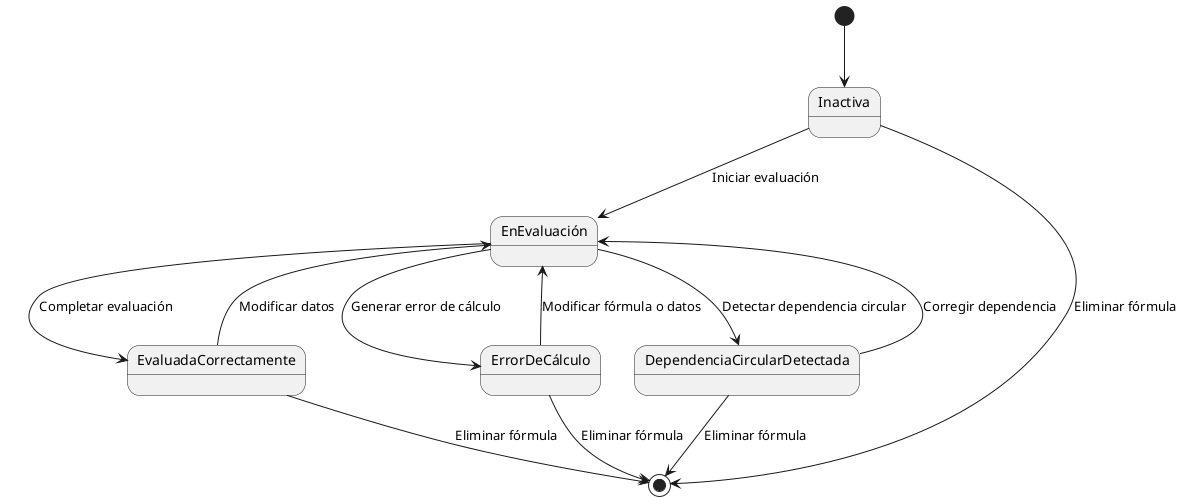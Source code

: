 @startuml
[*] --> Inactiva

Inactiva --> EnEvaluación : Iniciar evaluación
EnEvaluación --> EvaluadaCorrectamente : Completar evaluación
EnEvaluación --> ErrorDeCálculo : Generar error de cálculo
EnEvaluación --> DependenciaCircularDetectada : Detectar dependencia circular

ErrorDeCálculo --> EnEvaluación : Modificar fórmula o datos
DependenciaCircularDetectada --> EnEvaluación : Corregir dependencia
EvaluadaCorrectamente --> EnEvaluación : Modificar datos

EvaluadaCorrectamente --> [*] : Eliminar fórmula
ErrorDeCálculo --> [*] : Eliminar fórmula
DependenciaCircularDetectada --> [*] : Eliminar fórmula
Inactiva --> [*] : Eliminar fórmula

@enduml
